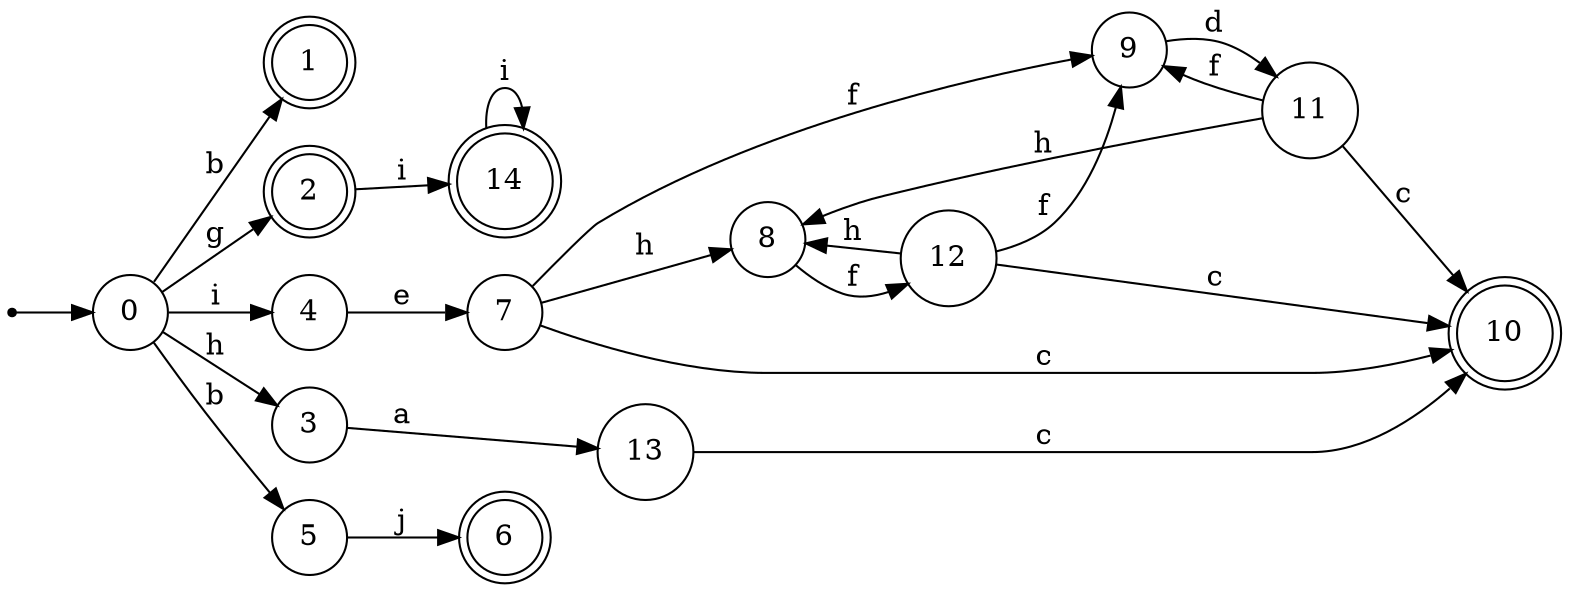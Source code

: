 digraph finite_state_machine {
rankdir=LR;
size="20,20";
node [shape = point]; "dummy0"
node [shape = circle]; "0";
"dummy0" -> "0";
node [shape = doublecircle]; "1";node [shape = doublecircle]; "2";node [shape = circle]; "3";
node [shape = circle]; "4";
node [shape = circle]; "5";
node [shape = doublecircle]; "6";node [shape = circle]; "7";
node [shape = circle]; "8";
node [shape = circle]; "9";
node [shape = doublecircle]; "10";node [shape = circle]; "11";
node [shape = circle]; "12";
node [shape = circle]; "13";
node [shape = doublecircle]; "14";"0" -> "1" [label = "b"];
 "0" -> "5" [label = "b"];
 "0" -> "2" [label = "g"];
 "0" -> "3" [label = "h"];
 "0" -> "4" [label = "i"];
 "5" -> "6" [label = "j"];
 "4" -> "7" [label = "e"];
 "7" -> "8" [label = "h"];
 "7" -> "9" [label = "f"];
 "7" -> "10" [label = "c"];
 "9" -> "11" [label = "d"];
 "11" -> "9" [label = "f"];
 "11" -> "8" [label = "h"];
 "11" -> "10" [label = "c"];
 "8" -> "12" [label = "f"];
 "12" -> "8" [label = "h"];
 "12" -> "9" [label = "f"];
 "12" -> "10" [label = "c"];
 "3" -> "13" [label = "a"];
 "13" -> "10" [label = "c"];
 "2" -> "14" [label = "i"];
 "14" -> "14" [label = "i"];
 }
